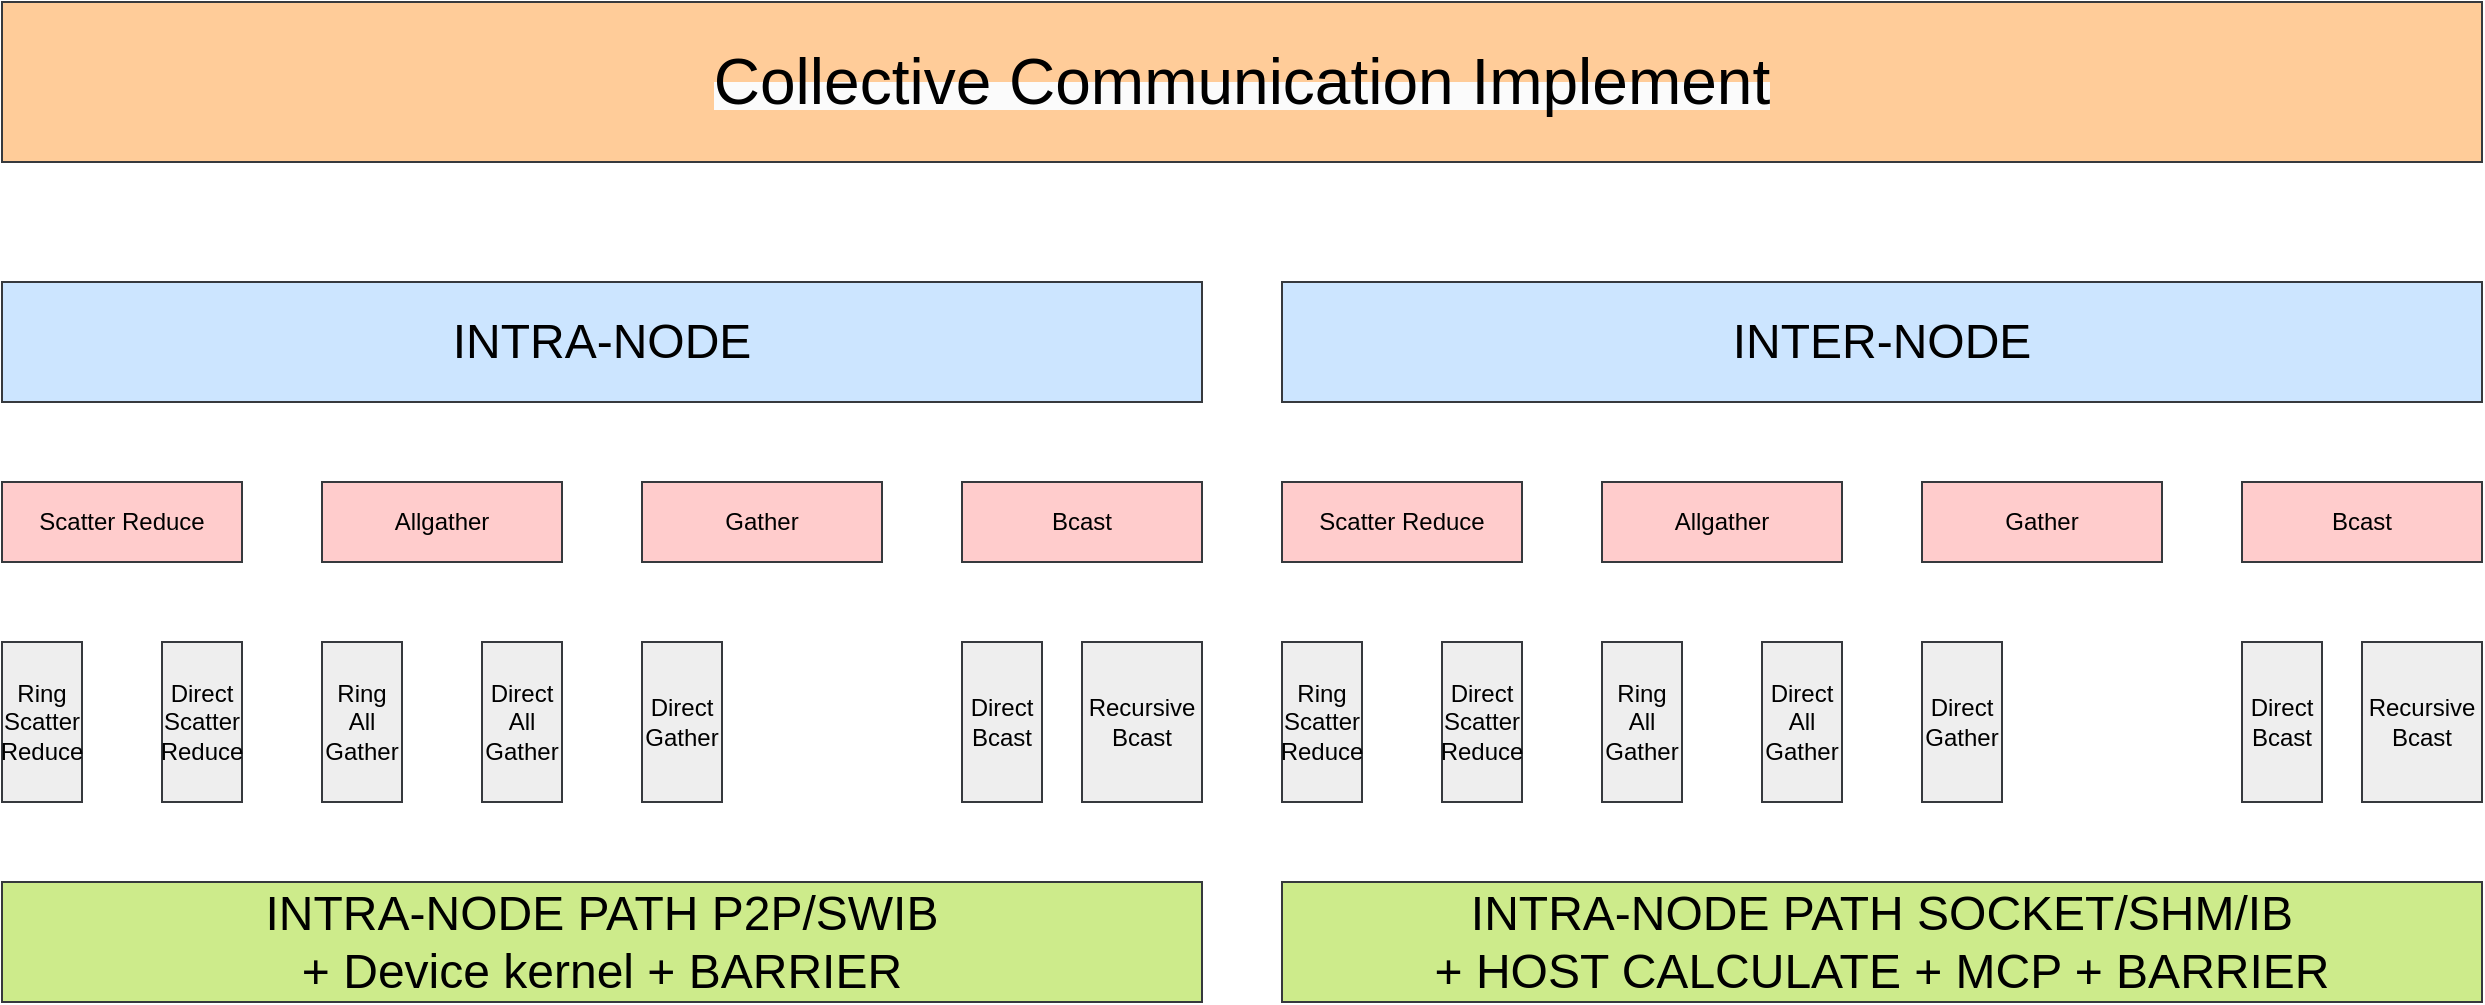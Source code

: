 <mxfile version="21.0.10" type="github">
  <diagram name="Page-1" id="EN5Naw8FRAcxZiTQ8uWL">
    <mxGraphModel dx="2358" dy="1240" grid="1" gridSize="10" guides="1" tooltips="1" connect="1" arrows="1" fold="1" page="1" pageScale="1" pageWidth="850" pageHeight="1100" math="0" shadow="0">
      <root>
        <mxCell id="0" />
        <mxCell id="1" parent="0" />
        <mxCell id="jHiKUxw7V34No5H-9bz7-1" value="&lt;span style=&quot;color: rgb(0, 0, 0); font-family: Helvetica; font-style: normal; font-variant-ligatures: normal; font-variant-caps: normal; font-weight: 400; letter-spacing: normal; orphans: 2; text-align: center; text-indent: 0px; text-transform: none; widows: 2; word-spacing: 0px; -webkit-text-stroke-width: 0px; background-color: rgb(251, 251, 251); text-decoration-thickness: initial; text-decoration-style: initial; text-decoration-color: initial; float: none; display: inline !important;&quot;&gt;&lt;font style=&quot;font-size: 32px;&quot;&gt;Collective Communication Implement&lt;/font&gt;&lt;/span&gt;" style="rounded=0;whiteSpace=wrap;html=1;fillColor=#ffcc99;strokeColor=#36393d;" vertex="1" parent="1">
          <mxGeometry x="160" y="160" width="1240" height="80" as="geometry" />
        </mxCell>
        <mxCell id="jHiKUxw7V34No5H-9bz7-2" value="&lt;font style=&quot;font-size: 24px;&quot;&gt;INTRA-NODE&lt;/font&gt;" style="rounded=0;whiteSpace=wrap;html=1;fillColor=#cce5ff;strokeColor=#36393d;" vertex="1" parent="1">
          <mxGeometry x="160" y="300" width="600" height="60" as="geometry" />
        </mxCell>
        <mxCell id="jHiKUxw7V34No5H-9bz7-3" value="Scatter Reduce" style="rounded=0;whiteSpace=wrap;html=1;fillColor=#ffcccc;strokeColor=#36393d;" vertex="1" parent="1">
          <mxGeometry x="160" y="400" width="120" height="40" as="geometry" />
        </mxCell>
        <mxCell id="jHiKUxw7V34No5H-9bz7-4" value="Allgather" style="rounded=0;whiteSpace=wrap;html=1;fillColor=#ffcccc;strokeColor=#36393d;" vertex="1" parent="1">
          <mxGeometry x="320" y="400" width="120" height="40" as="geometry" />
        </mxCell>
        <mxCell id="jHiKUxw7V34No5H-9bz7-5" value="Gather" style="rounded=0;whiteSpace=wrap;html=1;fillColor=#ffcccc;strokeColor=#36393d;" vertex="1" parent="1">
          <mxGeometry x="480" y="400" width="120" height="40" as="geometry" />
        </mxCell>
        <mxCell id="jHiKUxw7V34No5H-9bz7-6" value="Bcast" style="rounded=0;whiteSpace=wrap;html=1;fillColor=#ffcccc;strokeColor=#36393d;" vertex="1" parent="1">
          <mxGeometry x="640" y="400" width="120" height="40" as="geometry" />
        </mxCell>
        <mxCell id="jHiKUxw7V34No5H-9bz7-7" value="Ring&lt;br style=&quot;border-color: var(--border-color);&quot;&gt;Scatter Reduce" style="rounded=0;whiteSpace=wrap;html=1;fillColor=#eeeeee;strokeColor=#36393d;" vertex="1" parent="1">
          <mxGeometry x="160" y="480" width="40" height="80" as="geometry" />
        </mxCell>
        <mxCell id="jHiKUxw7V34No5H-9bz7-8" value="Direct&lt;br&gt;Scatter Reduce" style="rounded=0;whiteSpace=wrap;html=1;fillColor=#eeeeee;strokeColor=#36393d;" vertex="1" parent="1">
          <mxGeometry x="240" y="480" width="40" height="80" as="geometry" />
        </mxCell>
        <mxCell id="jHiKUxw7V34No5H-9bz7-9" value="Ring&lt;br style=&quot;border-color: var(--border-color);&quot;&gt;All&lt;br&gt;Gather" style="rounded=0;whiteSpace=wrap;html=1;fillColor=#eeeeee;strokeColor=#36393d;" vertex="1" parent="1">
          <mxGeometry x="320" y="480" width="40" height="80" as="geometry" />
        </mxCell>
        <mxCell id="jHiKUxw7V34No5H-9bz7-10" value="Direct&lt;br style=&quot;border-color: var(--border-color);&quot;&gt;All&lt;br&gt;Gather" style="rounded=0;whiteSpace=wrap;html=1;fillColor=#eeeeee;strokeColor=#36393d;" vertex="1" parent="1">
          <mxGeometry x="400" y="480" width="40" height="80" as="geometry" />
        </mxCell>
        <mxCell id="jHiKUxw7V34No5H-9bz7-11" value="Direct&lt;br&gt;Gather" style="rounded=0;whiteSpace=wrap;html=1;fillColor=#eeeeee;strokeColor=#36393d;" vertex="1" parent="1">
          <mxGeometry x="480" y="480" width="40" height="80" as="geometry" />
        </mxCell>
        <mxCell id="jHiKUxw7V34No5H-9bz7-12" value="Direct&lt;br&gt;Bcast" style="rounded=0;whiteSpace=wrap;html=1;fillColor=#eeeeee;strokeColor=#36393d;" vertex="1" parent="1">
          <mxGeometry x="640" y="480" width="40" height="80" as="geometry" />
        </mxCell>
        <mxCell id="jHiKUxw7V34No5H-9bz7-13" value="&lt;font style=&quot;font-size: 24px;&quot;&gt;INTRA-NODE PATH P2P/SWIB &lt;br&gt;+ Device kernel + BARRIER&lt;/font&gt;" style="rounded=0;whiteSpace=wrap;html=1;fillColor=#cdeb8b;strokeColor=#36393d;" vertex="1" parent="1">
          <mxGeometry x="160" y="600" width="600" height="60" as="geometry" />
        </mxCell>
        <mxCell id="jHiKUxw7V34No5H-9bz7-14" value="Recursive&lt;br&gt;Bcast" style="rounded=0;whiteSpace=wrap;html=1;fillColor=#eeeeee;strokeColor=#36393d;" vertex="1" parent="1">
          <mxGeometry x="700" y="480" width="60" height="80" as="geometry" />
        </mxCell>
        <mxCell id="jHiKUxw7V34No5H-9bz7-15" value="&lt;font style=&quot;font-size: 24px;&quot;&gt;INTER-NODE&lt;/font&gt;" style="rounded=0;whiteSpace=wrap;html=1;fillColor=#cce5ff;strokeColor=#36393d;" vertex="1" parent="1">
          <mxGeometry x="800" y="300" width="600" height="60" as="geometry" />
        </mxCell>
        <mxCell id="jHiKUxw7V34No5H-9bz7-16" value="Scatter Reduce" style="rounded=0;whiteSpace=wrap;html=1;fillColor=#ffcccc;strokeColor=#36393d;" vertex="1" parent="1">
          <mxGeometry x="800" y="400" width="120" height="40" as="geometry" />
        </mxCell>
        <mxCell id="jHiKUxw7V34No5H-9bz7-17" value="Allgather" style="rounded=0;whiteSpace=wrap;html=1;fillColor=#ffcccc;strokeColor=#36393d;" vertex="1" parent="1">
          <mxGeometry x="960" y="400" width="120" height="40" as="geometry" />
        </mxCell>
        <mxCell id="jHiKUxw7V34No5H-9bz7-18" value="Gather" style="rounded=0;whiteSpace=wrap;html=1;fillColor=#ffcccc;strokeColor=#36393d;" vertex="1" parent="1">
          <mxGeometry x="1120" y="400" width="120" height="40" as="geometry" />
        </mxCell>
        <mxCell id="jHiKUxw7V34No5H-9bz7-19" value="Bcast" style="rounded=0;whiteSpace=wrap;html=1;fillColor=#ffcccc;strokeColor=#36393d;" vertex="1" parent="1">
          <mxGeometry x="1280" y="400" width="120" height="40" as="geometry" />
        </mxCell>
        <mxCell id="jHiKUxw7V34No5H-9bz7-20" value="Ring&lt;br style=&quot;border-color: var(--border-color);&quot;&gt;Scatter Reduce" style="rounded=0;whiteSpace=wrap;html=1;fillColor=#eeeeee;strokeColor=#36393d;" vertex="1" parent="1">
          <mxGeometry x="800" y="480" width="40" height="80" as="geometry" />
        </mxCell>
        <mxCell id="jHiKUxw7V34No5H-9bz7-21" value="Direct&lt;br&gt;Scatter Reduce" style="rounded=0;whiteSpace=wrap;html=1;fillColor=#eeeeee;strokeColor=#36393d;" vertex="1" parent="1">
          <mxGeometry x="880" y="480" width="40" height="80" as="geometry" />
        </mxCell>
        <mxCell id="jHiKUxw7V34No5H-9bz7-22" value="Ring&lt;br style=&quot;border-color: var(--border-color);&quot;&gt;All&lt;br&gt;Gather" style="rounded=0;whiteSpace=wrap;html=1;fillColor=#eeeeee;strokeColor=#36393d;" vertex="1" parent="1">
          <mxGeometry x="960" y="480" width="40" height="80" as="geometry" />
        </mxCell>
        <mxCell id="jHiKUxw7V34No5H-9bz7-23" value="Direct&lt;br style=&quot;border-color: var(--border-color);&quot;&gt;All&lt;br&gt;Gather" style="rounded=0;whiteSpace=wrap;html=1;fillColor=#eeeeee;strokeColor=#36393d;" vertex="1" parent="1">
          <mxGeometry x="1040" y="480" width="40" height="80" as="geometry" />
        </mxCell>
        <mxCell id="jHiKUxw7V34No5H-9bz7-24" value="Direct&lt;br&gt;Gather" style="rounded=0;whiteSpace=wrap;html=1;fillColor=#eeeeee;strokeColor=#36393d;" vertex="1" parent="1">
          <mxGeometry x="1120" y="480" width="40" height="80" as="geometry" />
        </mxCell>
        <mxCell id="jHiKUxw7V34No5H-9bz7-25" value="Direct&lt;br&gt;Bcast" style="rounded=0;whiteSpace=wrap;html=1;fillColor=#eeeeee;strokeColor=#36393d;" vertex="1" parent="1">
          <mxGeometry x="1280" y="480" width="40" height="80" as="geometry" />
        </mxCell>
        <mxCell id="jHiKUxw7V34No5H-9bz7-26" value="Recursive&lt;br&gt;Bcast" style="rounded=0;whiteSpace=wrap;html=1;fillColor=#eeeeee;strokeColor=#36393d;" vertex="1" parent="1">
          <mxGeometry x="1340" y="480" width="60" height="80" as="geometry" />
        </mxCell>
        <mxCell id="jHiKUxw7V34No5H-9bz7-27" value="&lt;font style=&quot;font-size: 24px;&quot;&gt;INTRA-NODE PATH SOCKET/SHM/IB &lt;br&gt;+ HOST CALCULATE + MCP + BARRIER&lt;/font&gt;" style="rounded=0;whiteSpace=wrap;html=1;fillColor=#cdeb8b;strokeColor=#36393d;" vertex="1" parent="1">
          <mxGeometry x="800" y="600" width="600" height="60" as="geometry" />
        </mxCell>
      </root>
    </mxGraphModel>
  </diagram>
</mxfile>
